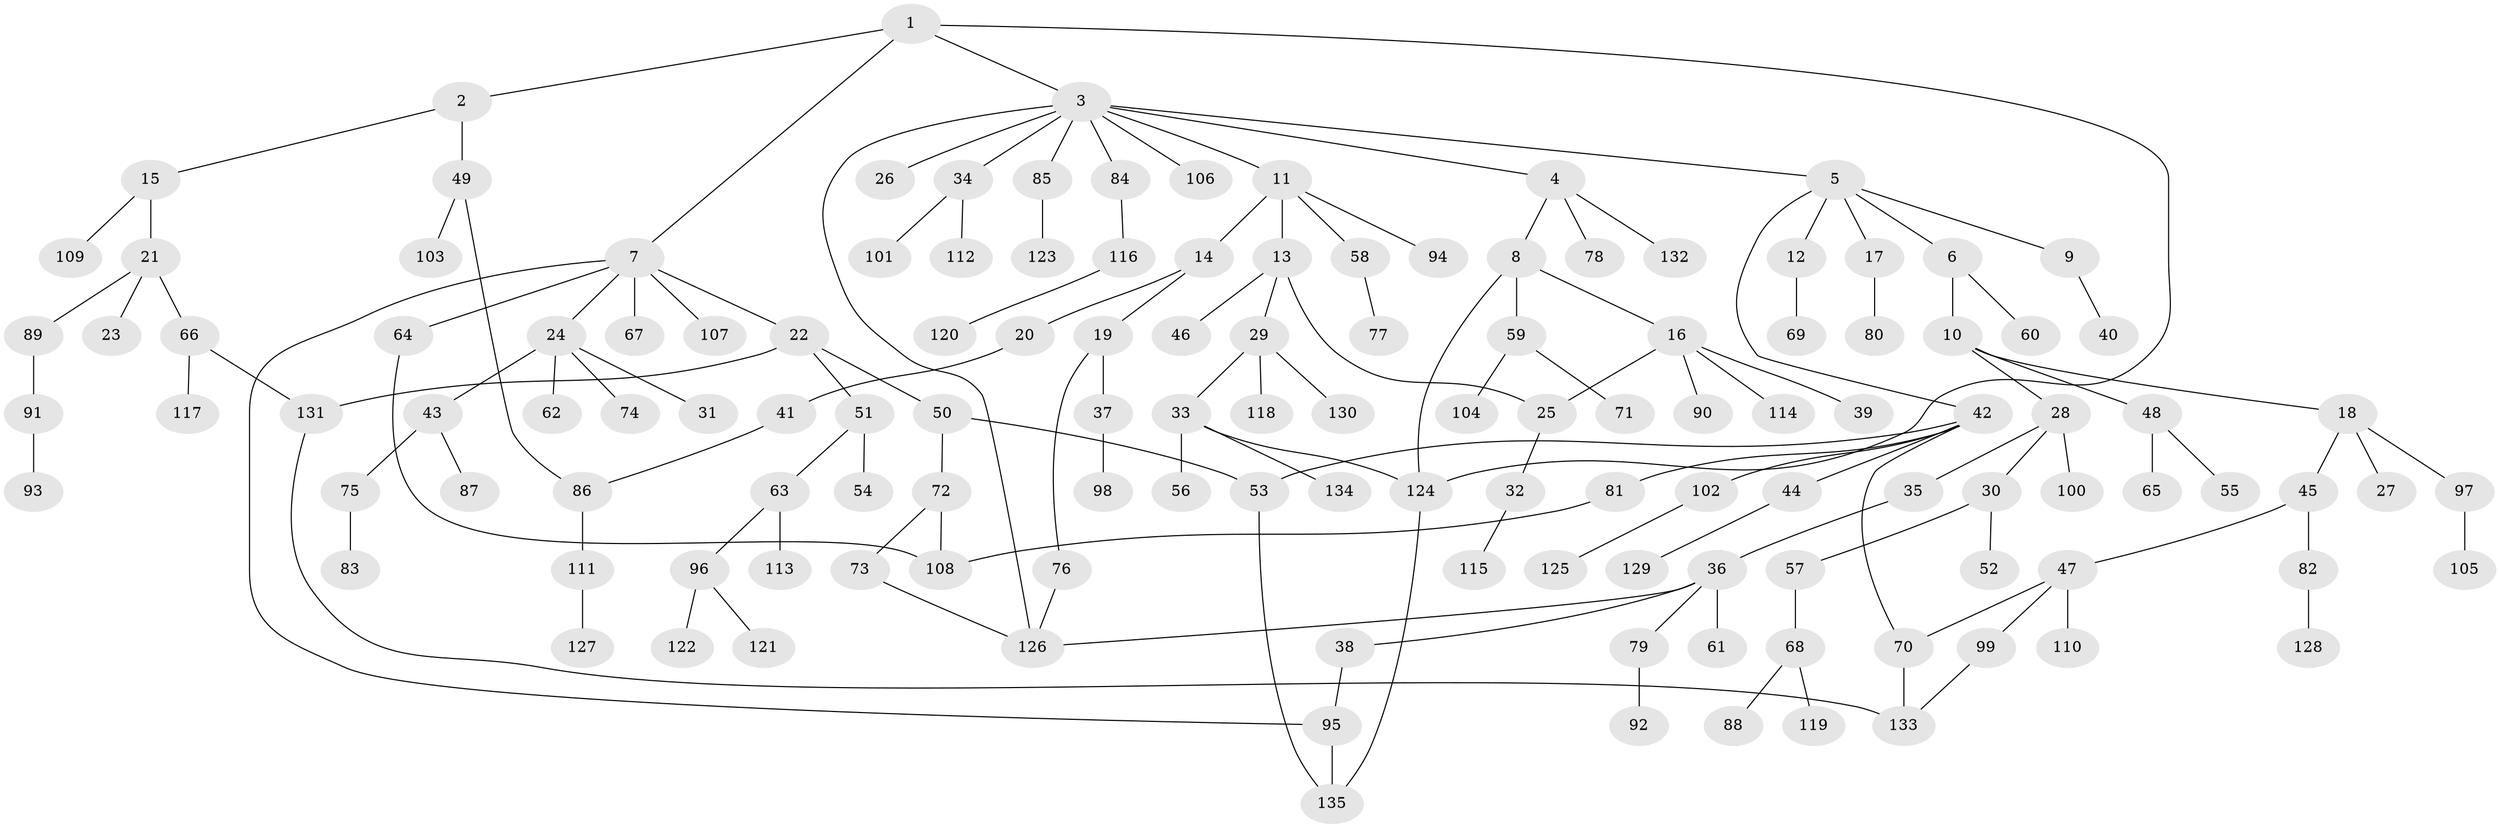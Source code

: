 // coarse degree distribution, {4: 0.10869565217391304, 9: 0.010869565217391304, 6: 0.03260869565217391, 7: 0.021739130434782608, 1: 0.4891304347826087, 5: 0.06521739130434782, 3: 0.10869565217391304, 2: 0.16304347826086957}
// Generated by graph-tools (version 1.1) at 2025/23/03/03/25 07:23:30]
// undirected, 135 vertices, 151 edges
graph export_dot {
graph [start="1"]
  node [color=gray90,style=filled];
  1;
  2;
  3;
  4;
  5;
  6;
  7;
  8;
  9;
  10;
  11;
  12;
  13;
  14;
  15;
  16;
  17;
  18;
  19;
  20;
  21;
  22;
  23;
  24;
  25;
  26;
  27;
  28;
  29;
  30;
  31;
  32;
  33;
  34;
  35;
  36;
  37;
  38;
  39;
  40;
  41;
  42;
  43;
  44;
  45;
  46;
  47;
  48;
  49;
  50;
  51;
  52;
  53;
  54;
  55;
  56;
  57;
  58;
  59;
  60;
  61;
  62;
  63;
  64;
  65;
  66;
  67;
  68;
  69;
  70;
  71;
  72;
  73;
  74;
  75;
  76;
  77;
  78;
  79;
  80;
  81;
  82;
  83;
  84;
  85;
  86;
  87;
  88;
  89;
  90;
  91;
  92;
  93;
  94;
  95;
  96;
  97;
  98;
  99;
  100;
  101;
  102;
  103;
  104;
  105;
  106;
  107;
  108;
  109;
  110;
  111;
  112;
  113;
  114;
  115;
  116;
  117;
  118;
  119;
  120;
  121;
  122;
  123;
  124;
  125;
  126;
  127;
  128;
  129;
  130;
  131;
  132;
  133;
  134;
  135;
  1 -- 2;
  1 -- 3;
  1 -- 7;
  1 -- 124;
  2 -- 15;
  2 -- 49;
  3 -- 4;
  3 -- 5;
  3 -- 11;
  3 -- 26;
  3 -- 34;
  3 -- 84;
  3 -- 85;
  3 -- 106;
  3 -- 126;
  4 -- 8;
  4 -- 78;
  4 -- 132;
  5 -- 6;
  5 -- 9;
  5 -- 12;
  5 -- 17;
  5 -- 42;
  6 -- 10;
  6 -- 60;
  7 -- 22;
  7 -- 24;
  7 -- 64;
  7 -- 67;
  7 -- 107;
  7 -- 95;
  8 -- 16;
  8 -- 59;
  8 -- 124;
  9 -- 40;
  10 -- 18;
  10 -- 28;
  10 -- 48;
  11 -- 13;
  11 -- 14;
  11 -- 58;
  11 -- 94;
  12 -- 69;
  13 -- 25;
  13 -- 29;
  13 -- 46;
  14 -- 19;
  14 -- 20;
  15 -- 21;
  15 -- 109;
  16 -- 39;
  16 -- 90;
  16 -- 114;
  16 -- 25;
  17 -- 80;
  18 -- 27;
  18 -- 45;
  18 -- 97;
  19 -- 37;
  19 -- 76;
  20 -- 41;
  21 -- 23;
  21 -- 66;
  21 -- 89;
  22 -- 50;
  22 -- 51;
  22 -- 131;
  24 -- 31;
  24 -- 43;
  24 -- 62;
  24 -- 74;
  25 -- 32;
  28 -- 30;
  28 -- 35;
  28 -- 100;
  29 -- 33;
  29 -- 118;
  29 -- 130;
  30 -- 52;
  30 -- 57;
  32 -- 115;
  33 -- 56;
  33 -- 124;
  33 -- 134;
  34 -- 101;
  34 -- 112;
  35 -- 36;
  36 -- 38;
  36 -- 61;
  36 -- 79;
  36 -- 126;
  37 -- 98;
  38 -- 95;
  41 -- 86;
  42 -- 44;
  42 -- 53;
  42 -- 70;
  42 -- 81;
  42 -- 102;
  43 -- 75;
  43 -- 87;
  44 -- 129;
  45 -- 47;
  45 -- 82;
  47 -- 99;
  47 -- 110;
  47 -- 70;
  48 -- 55;
  48 -- 65;
  49 -- 103;
  49 -- 86;
  50 -- 72;
  50 -- 53;
  51 -- 54;
  51 -- 63;
  53 -- 135;
  57 -- 68;
  58 -- 77;
  59 -- 71;
  59 -- 104;
  63 -- 96;
  63 -- 113;
  64 -- 108;
  66 -- 117;
  66 -- 131;
  68 -- 88;
  68 -- 119;
  70 -- 133;
  72 -- 73;
  72 -- 108;
  73 -- 126;
  75 -- 83;
  76 -- 126;
  79 -- 92;
  81 -- 108;
  82 -- 128;
  84 -- 116;
  85 -- 123;
  86 -- 111;
  89 -- 91;
  91 -- 93;
  95 -- 135;
  96 -- 121;
  96 -- 122;
  97 -- 105;
  99 -- 133;
  102 -- 125;
  111 -- 127;
  116 -- 120;
  124 -- 135;
  131 -- 133;
}
